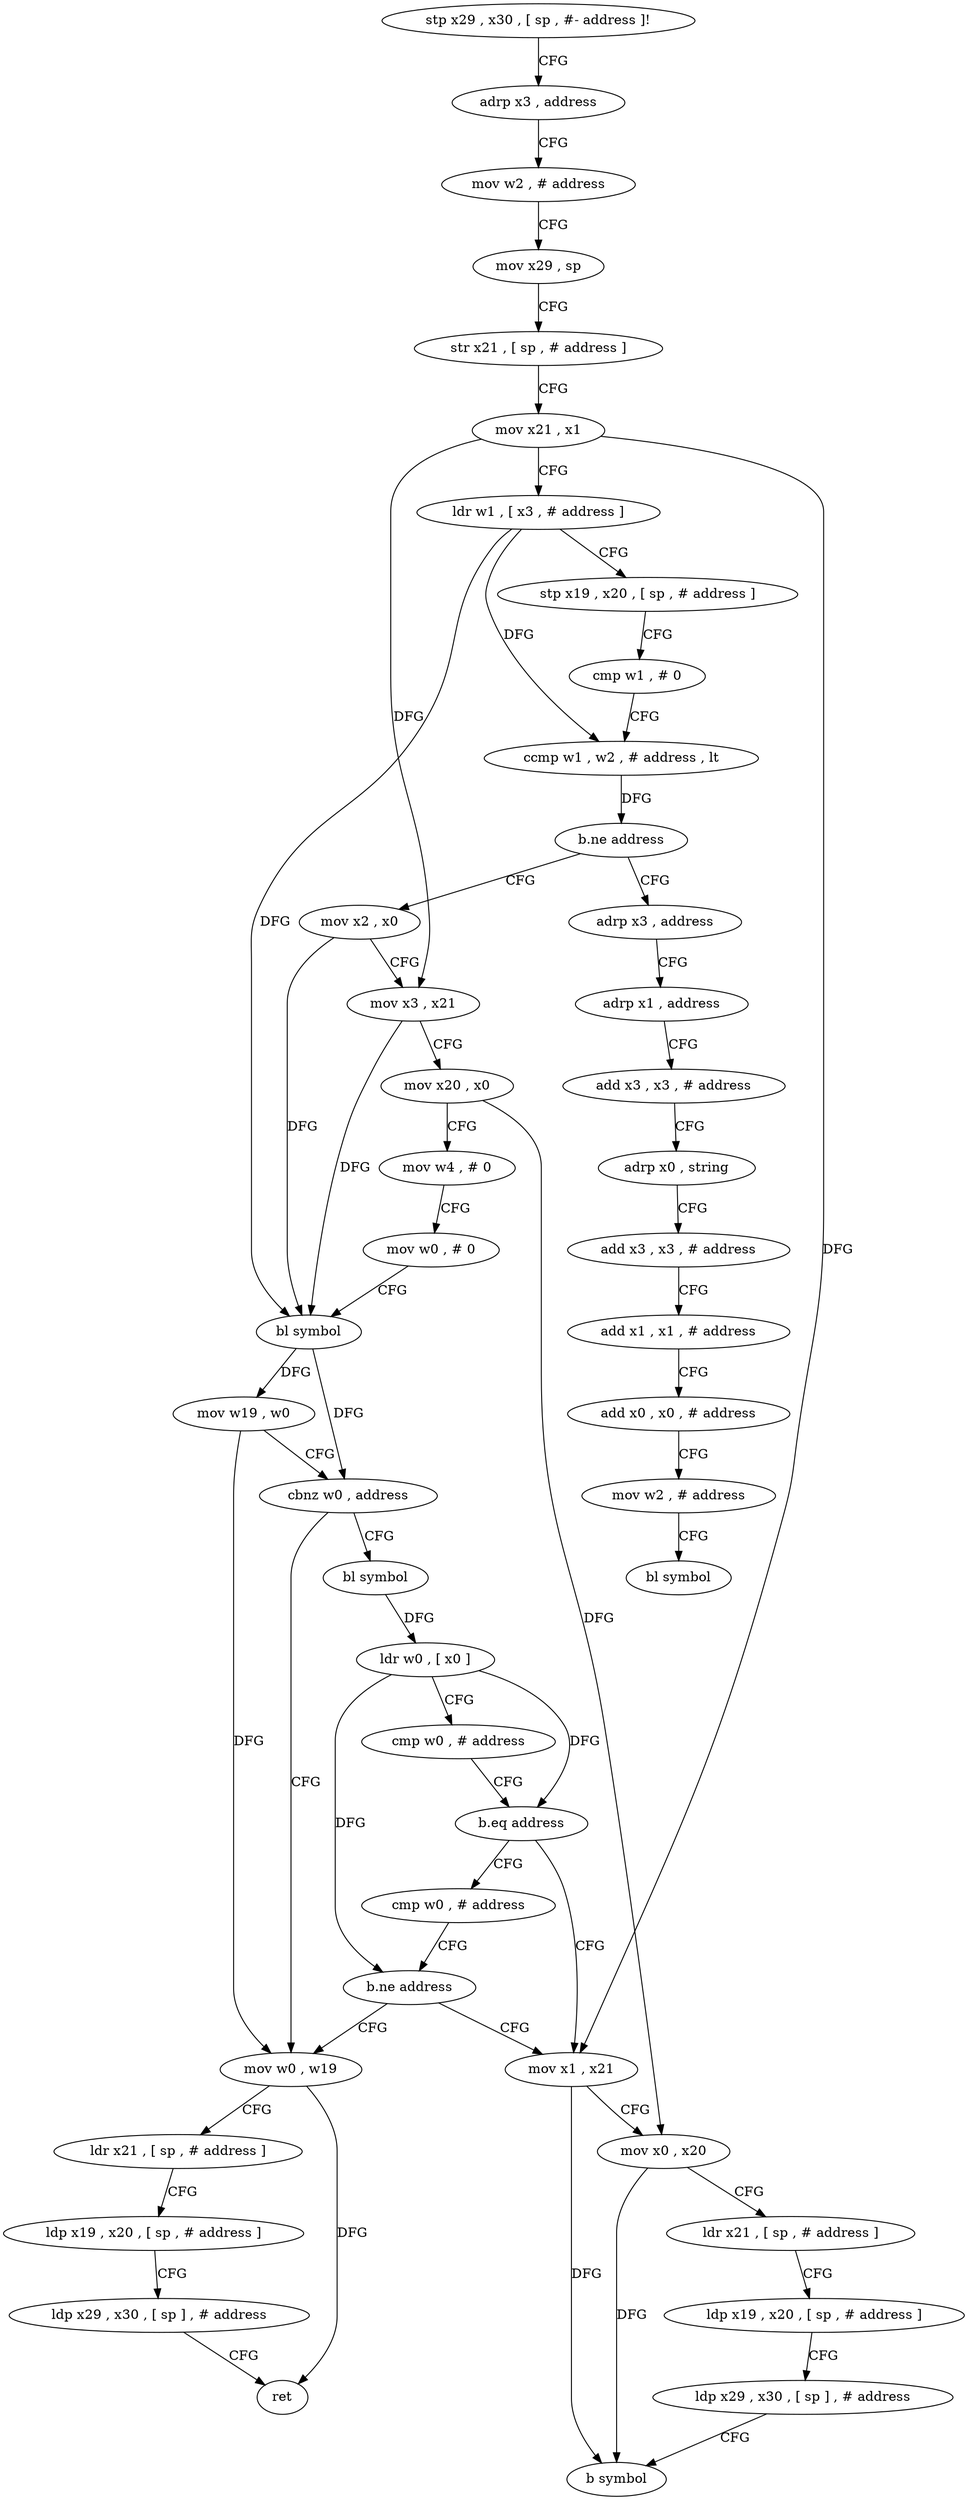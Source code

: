 digraph "func" {
"4233288" [label = "stp x29 , x30 , [ sp , #- address ]!" ]
"4233292" [label = "adrp x3 , address" ]
"4233296" [label = "mov w2 , # address" ]
"4233300" [label = "mov x29 , sp" ]
"4233304" [label = "str x21 , [ sp , # address ]" ]
"4233308" [label = "mov x21 , x1" ]
"4233312" [label = "ldr w1 , [ x3 , # address ]" ]
"4233316" [label = "stp x19 , x20 , [ sp , # address ]" ]
"4233320" [label = "cmp w1 , # 0" ]
"4233324" [label = "ccmp w1 , w2 , # address , lt" ]
"4233328" [label = "b.ne address" ]
"4233432" [label = "adrp x3 , address" ]
"4233332" [label = "mov x2 , x0" ]
"4233436" [label = "adrp x1 , address" ]
"4233440" [label = "add x3 , x3 , # address" ]
"4233444" [label = "adrp x0 , string" ]
"4233448" [label = "add x3 , x3 , # address" ]
"4233452" [label = "add x1 , x1 , # address" ]
"4233456" [label = "add x0 , x0 , # address" ]
"4233460" [label = "mov w2 , # address" ]
"4233464" [label = "bl symbol" ]
"4233336" [label = "mov x3 , x21" ]
"4233340" [label = "mov x20 , x0" ]
"4233344" [label = "mov w4 , # 0" ]
"4233348" [label = "mov w0 , # 0" ]
"4233352" [label = "bl symbol" ]
"4233356" [label = "mov w19 , w0" ]
"4233360" [label = "cbnz w0 , address" ]
"4233384" [label = "bl symbol" ]
"4233364" [label = "mov w0 , w19" ]
"4233388" [label = "ldr w0 , [ x0 ]" ]
"4233392" [label = "cmp w0 , # address" ]
"4233396" [label = "b.eq address" ]
"4233408" [label = "mov x1 , x21" ]
"4233400" [label = "cmp w0 , # address" ]
"4233368" [label = "ldr x21 , [ sp , # address ]" ]
"4233372" [label = "ldp x19 , x20 , [ sp , # address ]" ]
"4233376" [label = "ldp x29 , x30 , [ sp ] , # address" ]
"4233380" [label = "ret" ]
"4233412" [label = "mov x0 , x20" ]
"4233416" [label = "ldr x21 , [ sp , # address ]" ]
"4233420" [label = "ldp x19 , x20 , [ sp , # address ]" ]
"4233424" [label = "ldp x29 , x30 , [ sp ] , # address" ]
"4233428" [label = "b symbol" ]
"4233404" [label = "b.ne address" ]
"4233288" -> "4233292" [ label = "CFG" ]
"4233292" -> "4233296" [ label = "CFG" ]
"4233296" -> "4233300" [ label = "CFG" ]
"4233300" -> "4233304" [ label = "CFG" ]
"4233304" -> "4233308" [ label = "CFG" ]
"4233308" -> "4233312" [ label = "CFG" ]
"4233308" -> "4233336" [ label = "DFG" ]
"4233308" -> "4233408" [ label = "DFG" ]
"4233312" -> "4233316" [ label = "CFG" ]
"4233312" -> "4233324" [ label = "DFG" ]
"4233312" -> "4233352" [ label = "DFG" ]
"4233316" -> "4233320" [ label = "CFG" ]
"4233320" -> "4233324" [ label = "CFG" ]
"4233324" -> "4233328" [ label = "DFG" ]
"4233328" -> "4233432" [ label = "CFG" ]
"4233328" -> "4233332" [ label = "CFG" ]
"4233432" -> "4233436" [ label = "CFG" ]
"4233332" -> "4233336" [ label = "CFG" ]
"4233332" -> "4233352" [ label = "DFG" ]
"4233436" -> "4233440" [ label = "CFG" ]
"4233440" -> "4233444" [ label = "CFG" ]
"4233444" -> "4233448" [ label = "CFG" ]
"4233448" -> "4233452" [ label = "CFG" ]
"4233452" -> "4233456" [ label = "CFG" ]
"4233456" -> "4233460" [ label = "CFG" ]
"4233460" -> "4233464" [ label = "CFG" ]
"4233336" -> "4233340" [ label = "CFG" ]
"4233336" -> "4233352" [ label = "DFG" ]
"4233340" -> "4233344" [ label = "CFG" ]
"4233340" -> "4233412" [ label = "DFG" ]
"4233344" -> "4233348" [ label = "CFG" ]
"4233348" -> "4233352" [ label = "CFG" ]
"4233352" -> "4233356" [ label = "DFG" ]
"4233352" -> "4233360" [ label = "DFG" ]
"4233356" -> "4233360" [ label = "CFG" ]
"4233356" -> "4233364" [ label = "DFG" ]
"4233360" -> "4233384" [ label = "CFG" ]
"4233360" -> "4233364" [ label = "CFG" ]
"4233384" -> "4233388" [ label = "DFG" ]
"4233364" -> "4233368" [ label = "CFG" ]
"4233364" -> "4233380" [ label = "DFG" ]
"4233388" -> "4233392" [ label = "CFG" ]
"4233388" -> "4233396" [ label = "DFG" ]
"4233388" -> "4233404" [ label = "DFG" ]
"4233392" -> "4233396" [ label = "CFG" ]
"4233396" -> "4233408" [ label = "CFG" ]
"4233396" -> "4233400" [ label = "CFG" ]
"4233408" -> "4233412" [ label = "CFG" ]
"4233408" -> "4233428" [ label = "DFG" ]
"4233400" -> "4233404" [ label = "CFG" ]
"4233368" -> "4233372" [ label = "CFG" ]
"4233372" -> "4233376" [ label = "CFG" ]
"4233376" -> "4233380" [ label = "CFG" ]
"4233412" -> "4233416" [ label = "CFG" ]
"4233412" -> "4233428" [ label = "DFG" ]
"4233416" -> "4233420" [ label = "CFG" ]
"4233420" -> "4233424" [ label = "CFG" ]
"4233424" -> "4233428" [ label = "CFG" ]
"4233404" -> "4233364" [ label = "CFG" ]
"4233404" -> "4233408" [ label = "CFG" ]
}
